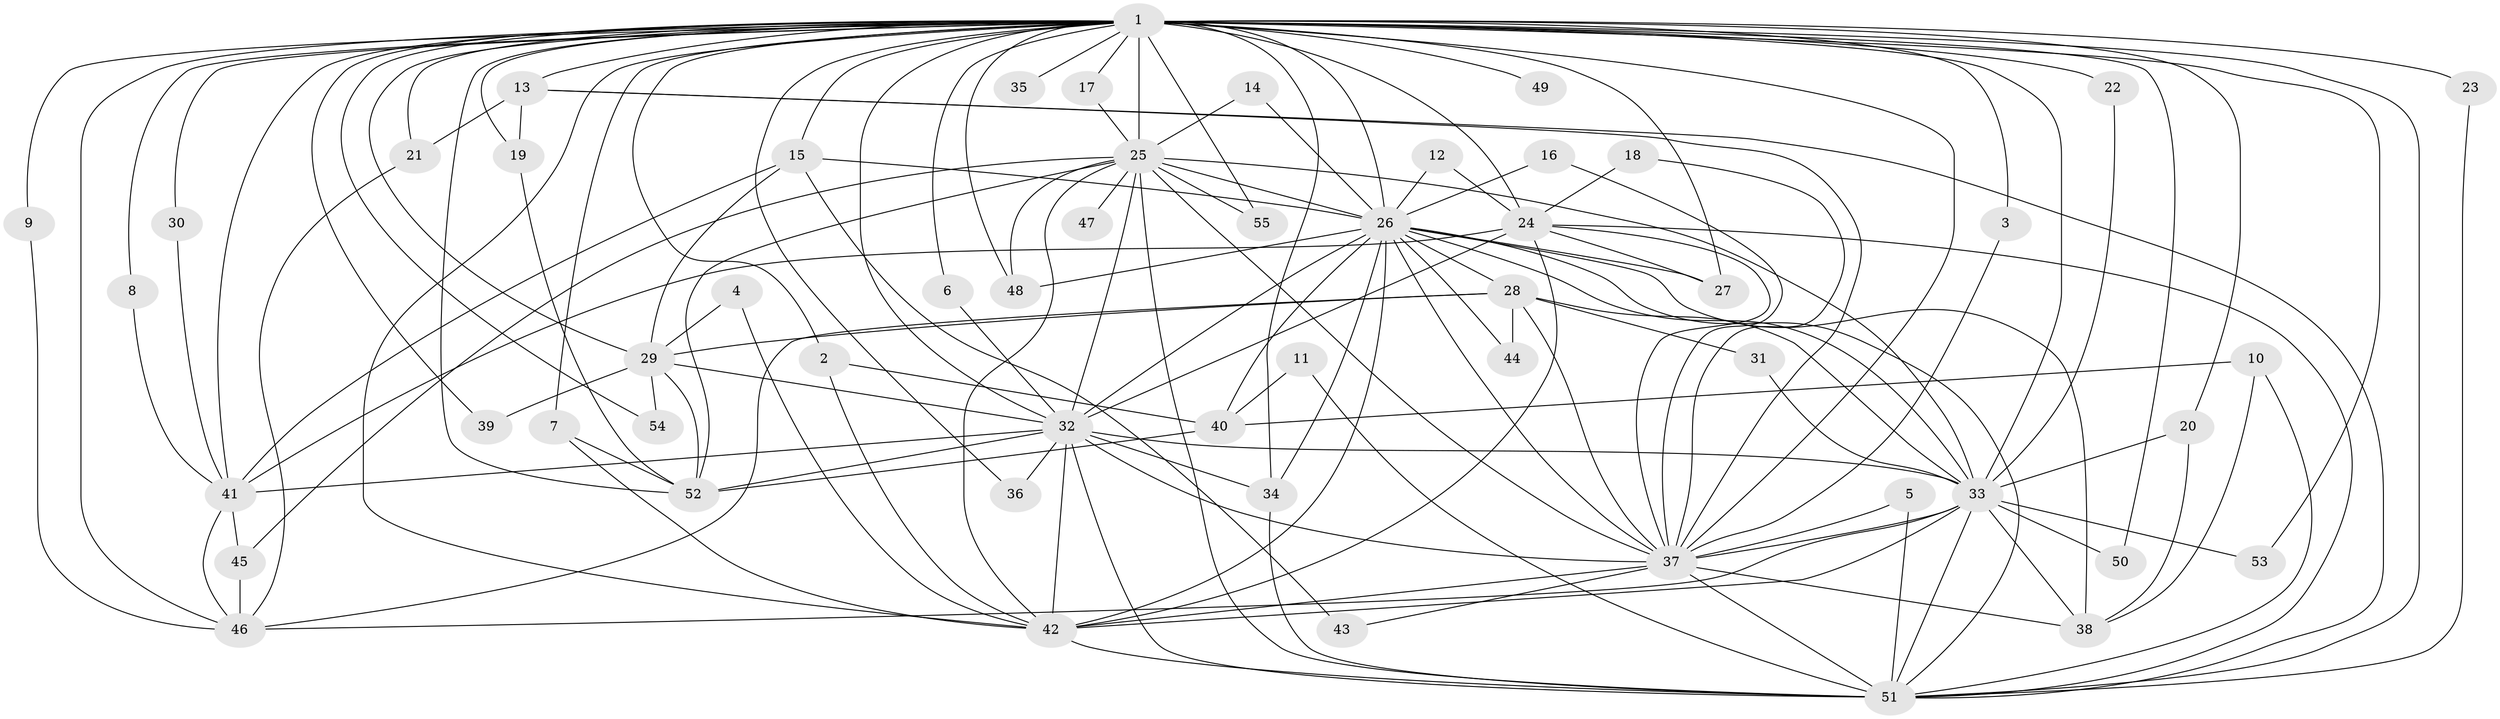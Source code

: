 // original degree distribution, {19: 0.01818181818181818, 45: 0.00909090909090909, 20: 0.00909090909090909, 21: 0.00909090909090909, 17: 0.00909090909090909, 13: 0.01818181818181818, 23: 0.00909090909090909, 16: 0.00909090909090909, 5: 0.05454545454545454, 7: 0.03636363636363636, 2: 0.5545454545454546, 3: 0.18181818181818182, 4: 0.05454545454545454, 6: 0.01818181818181818, 8: 0.00909090909090909}
// Generated by graph-tools (version 1.1) at 2025/25/03/09/25 03:25:40]
// undirected, 55 vertices, 144 edges
graph export_dot {
graph [start="1"]
  node [color=gray90,style=filled];
  1;
  2;
  3;
  4;
  5;
  6;
  7;
  8;
  9;
  10;
  11;
  12;
  13;
  14;
  15;
  16;
  17;
  18;
  19;
  20;
  21;
  22;
  23;
  24;
  25;
  26;
  27;
  28;
  29;
  30;
  31;
  32;
  33;
  34;
  35;
  36;
  37;
  38;
  39;
  40;
  41;
  42;
  43;
  44;
  45;
  46;
  47;
  48;
  49;
  50;
  51;
  52;
  53;
  54;
  55;
  1 -- 2 [weight=1.0];
  1 -- 3 [weight=1.0];
  1 -- 6 [weight=1.0];
  1 -- 7 [weight=1.0];
  1 -- 8 [weight=1.0];
  1 -- 9 [weight=1.0];
  1 -- 13 [weight=1.0];
  1 -- 15 [weight=2.0];
  1 -- 17 [weight=1.0];
  1 -- 19 [weight=2.0];
  1 -- 20 [weight=1.0];
  1 -- 21 [weight=1.0];
  1 -- 22 [weight=2.0];
  1 -- 23 [weight=2.0];
  1 -- 24 [weight=2.0];
  1 -- 25 [weight=3.0];
  1 -- 26 [weight=2.0];
  1 -- 27 [weight=2.0];
  1 -- 29 [weight=1.0];
  1 -- 30 [weight=1.0];
  1 -- 32 [weight=4.0];
  1 -- 33 [weight=4.0];
  1 -- 34 [weight=2.0];
  1 -- 35 [weight=1.0];
  1 -- 36 [weight=1.0];
  1 -- 37 [weight=3.0];
  1 -- 39 [weight=1.0];
  1 -- 41 [weight=1.0];
  1 -- 42 [weight=3.0];
  1 -- 46 [weight=1.0];
  1 -- 48 [weight=1.0];
  1 -- 49 [weight=2.0];
  1 -- 50 [weight=1.0];
  1 -- 51 [weight=2.0];
  1 -- 52 [weight=1.0];
  1 -- 53 [weight=1.0];
  1 -- 54 [weight=2.0];
  1 -- 55 [weight=1.0];
  2 -- 40 [weight=1.0];
  2 -- 42 [weight=1.0];
  3 -- 37 [weight=1.0];
  4 -- 29 [weight=1.0];
  4 -- 42 [weight=1.0];
  5 -- 37 [weight=1.0];
  5 -- 51 [weight=1.0];
  6 -- 32 [weight=1.0];
  7 -- 42 [weight=1.0];
  7 -- 52 [weight=1.0];
  8 -- 41 [weight=1.0];
  9 -- 46 [weight=1.0];
  10 -- 38 [weight=1.0];
  10 -- 40 [weight=1.0];
  10 -- 51 [weight=1.0];
  11 -- 40 [weight=1.0];
  11 -- 51 [weight=1.0];
  12 -- 24 [weight=1.0];
  12 -- 26 [weight=1.0];
  13 -- 19 [weight=1.0];
  13 -- 21 [weight=1.0];
  13 -- 37 [weight=1.0];
  13 -- 51 [weight=1.0];
  14 -- 25 [weight=1.0];
  14 -- 26 [weight=1.0];
  15 -- 26 [weight=1.0];
  15 -- 29 [weight=1.0];
  15 -- 41 [weight=1.0];
  15 -- 43 [weight=1.0];
  16 -- 26 [weight=1.0];
  16 -- 37 [weight=1.0];
  17 -- 25 [weight=1.0];
  18 -- 24 [weight=1.0];
  18 -- 37 [weight=1.0];
  19 -- 52 [weight=1.0];
  20 -- 33 [weight=1.0];
  20 -- 38 [weight=1.0];
  21 -- 46 [weight=1.0];
  22 -- 33 [weight=1.0];
  23 -- 51 [weight=1.0];
  24 -- 27 [weight=1.0];
  24 -- 32 [weight=1.0];
  24 -- 37 [weight=1.0];
  24 -- 41 [weight=1.0];
  24 -- 42 [weight=1.0];
  24 -- 51 [weight=1.0];
  25 -- 26 [weight=2.0];
  25 -- 32 [weight=2.0];
  25 -- 33 [weight=1.0];
  25 -- 37 [weight=2.0];
  25 -- 42 [weight=2.0];
  25 -- 45 [weight=1.0];
  25 -- 47 [weight=2.0];
  25 -- 48 [weight=2.0];
  25 -- 51 [weight=1.0];
  25 -- 52 [weight=1.0];
  25 -- 55 [weight=1.0];
  26 -- 27 [weight=1.0];
  26 -- 28 [weight=1.0];
  26 -- 32 [weight=3.0];
  26 -- 33 [weight=1.0];
  26 -- 34 [weight=1.0];
  26 -- 37 [weight=1.0];
  26 -- 38 [weight=2.0];
  26 -- 40 [weight=1.0];
  26 -- 42 [weight=2.0];
  26 -- 44 [weight=1.0];
  26 -- 48 [weight=3.0];
  26 -- 51 [weight=1.0];
  28 -- 29 [weight=1.0];
  28 -- 31 [weight=1.0];
  28 -- 33 [weight=2.0];
  28 -- 37 [weight=1.0];
  28 -- 44 [weight=1.0];
  28 -- 46 [weight=1.0];
  29 -- 32 [weight=1.0];
  29 -- 39 [weight=1.0];
  29 -- 52 [weight=1.0];
  29 -- 54 [weight=1.0];
  30 -- 41 [weight=1.0];
  31 -- 33 [weight=1.0];
  32 -- 33 [weight=2.0];
  32 -- 34 [weight=1.0];
  32 -- 36 [weight=1.0];
  32 -- 37 [weight=2.0];
  32 -- 41 [weight=1.0];
  32 -- 42 [weight=2.0];
  32 -- 51 [weight=2.0];
  32 -- 52 [weight=1.0];
  33 -- 37 [weight=1.0];
  33 -- 38 [weight=1.0];
  33 -- 42 [weight=1.0];
  33 -- 46 [weight=1.0];
  33 -- 50 [weight=1.0];
  33 -- 51 [weight=1.0];
  33 -- 53 [weight=2.0];
  34 -- 51 [weight=1.0];
  37 -- 38 [weight=1.0];
  37 -- 42 [weight=2.0];
  37 -- 43 [weight=1.0];
  37 -- 51 [weight=1.0];
  40 -- 52 [weight=1.0];
  41 -- 45 [weight=1.0];
  41 -- 46 [weight=1.0];
  42 -- 51 [weight=2.0];
  45 -- 46 [weight=1.0];
}
